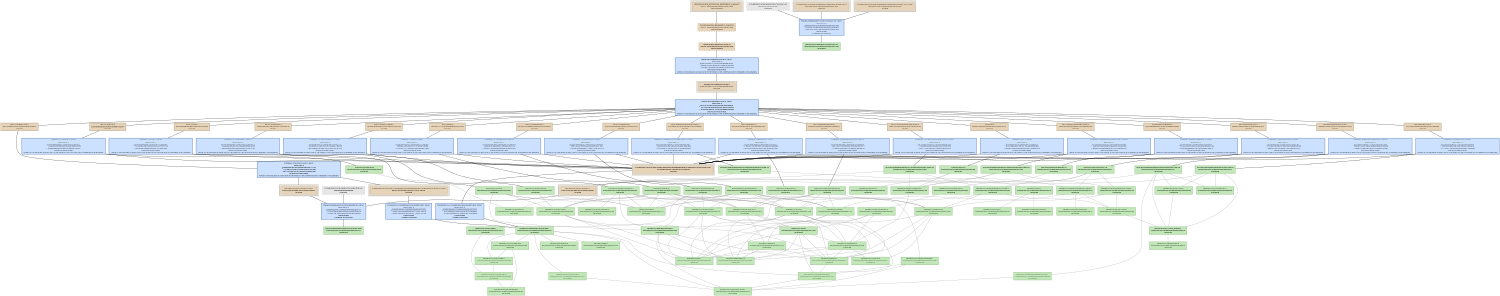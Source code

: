 digraph CredentialsCache {
   size = "10.000000,8.500000";
   concentrate = false;

   node [ shape = box, style = filled, color = "0.3 0.5 0.6", fillcolor = "0.3 0.2 0.9", fontname = "Monaco", fontsize = "9" ];
   n00001 [ label = "Default/libCredentialsCache.a\necda26668ec32179c65a4bebbfdb3abe\nMissing", color = "0.1 0.5 0.5", fillcolor = "0.1 0.2 0.9", peripheries = 3 ];
   n00002 [ label = "<CredentialsCache.build/Script-c7e069a1.sh>\nffffffffffffffffffffffffffffffff\nUnknown", color = "0.0 0.0 0.5", fillcolor = "0.0 0.0 0.9", style = "filled,dashed" ];
   n00003 [ label = "Resources/CredentialsCacheErrors.et\n0000000043975cdb0000000000001038\nUpToDate" ];
   n00004 [ label = "CredentialsCache.intermediates/CredentialsCacheErrors.h\n00fc20e1354c76899034c80293337a0f\nMissing", color = "0.1 0.5 0.5", fillcolor = "0.1 0.2 0.9", peripheries = 3 ];
   n00005 [ label = "CredentialsCache.intermediates/CredentialsCacheErrors.strings\n00fc20e1354c76899034c80293337a0f\nMissing", color = "0.1 0.5 0.5", fillcolor = "0.1 0.2 0.9", peripheries = 3 ];
   n00006 [ label = "<CredentialsCache.build/Script-ed52dfd9.sh>\nffffffffffffffffffffffffffffffff\nUnknown", color = "0.0 0.0 0.5", fillcolor = "0.0 0.0 0.9", style = "filled,dashed" ];
   n00007 [ label = "MachIPCImplementations/CCacheIPC.defs\n0000000043975cdb0000000000000212\nUpToDate" ];
   n00008 [ label = "DerivedSources/CCacheIPC.h\nb7b297de1d6dffb03e49ca69b5fb860a\nMissing", color = "0.1 0.5 0.5", fillcolor = "0.1 0.2 0.9", peripheries = 3 ];
   n00009 [ label = "DerivedSources/CCacheIPCUser.c\nb7b297de1d6dffb03e49ca69b5fb860a\nMissing", color = "0.1 0.5 0.5", fillcolor = "0.1 0.2 0.9", peripheries = 3 ];
   n00010 [ label = "ppc/CCacheIPCUser.o\n7801738dd160c9b18d5097f6b083bbe7\nMissing", color = "0.1 0.5 0.5", fillcolor = "0.1 0.2 0.9" ];
   n00011 [ label = "Headers/CredentialsCache.prefix.h\n0000000043975cdb0000000000000b15\nUpToDate" ];
   n00012 [ label = "CredentialsCache.prefix-cnibpageaotcgzcgknskwilxpyqx/CredentialsCache.prefix.h.gch\nde3a1964304fd976e64477495c1af706\nMissing", color = "0.1 0.5 0.5", fillcolor = "0.1 0.2 0.9", peripheries = 3 ];
   n00013 [ label = "ppc/CCacheUtil.o\n286ed5ee3dc050f68a75f88e8f1a5307\nMissing", color = "0.1 0.5 0.5", fillcolor = "0.1 0.2 0.9" ];
   n00014 [ label = "CredentialsCache.prefix-cwadnrbnhioeurcjfeqkkwwwoqbg/CredentialsCache.prefix.h.gch\n3ccb2fdbad30a3142ae0ca6707adfa6e\nMissing", color = "0.1 0.5 0.5", fillcolor = "0.1 0.2 0.9", peripheries = 3 ];
   n00015 [ label = "Sources/CCacheUtil.cp\n0000000043975cdb00000000000009fe\nUpToDate" ];
   n00016 [ label = "ppc/CCacheIterator.o\n963447126fbf86ecab443c0c6356f097\nMissing", color = "0.1 0.5 0.5", fillcolor = "0.1 0.2 0.9" ];
   n00017 [ label = "Sources/CCacheIterator.cp\n0000000043975cdb0000000000000b52\nUpToDate" ];
   n00018 [ label = "ppc/AbstractFactory.o\ndb06019fb75cdbb261f0ff2abfa41b16\nMissing", color = "0.1 0.5 0.5", fillcolor = "0.1 0.2 0.9" ];
   n00019 [ label = "Sources/AbstractFactory.cp\n0000000043975cdb0000000000000527\nUpToDate" ];
   n00020 [ label = "ppc/CCache2Compat.o\nda18dc4ef7899b5735514fb7367d12ed\nMissing", color = "0.1 0.5 0.5", fillcolor = "0.1 0.2 0.9" ];
   n00021 [ label = "Sources/CCache2Compat.cp\n0000000043975cdb000000000000625a\nUpToDate" ];
   n00022 [ label = "ppc/Context.o\nc8709cc131189ce65dffbfbe60627aa4\nMissing", color = "0.1 0.5 0.5", fillcolor = "0.1 0.2 0.9" ];
   n00023 [ label = "Sources/Context.cp\n0000000043975cdb0000000000002ef6\nUpToDate" ];
   n00024 [ label = "ppc/Credentials.o\n4f274caca9ce37aa3c706149a44e1e45\nMissing", color = "0.1 0.5 0.5", fillcolor = "0.1 0.2 0.9" ];
   n00025 [ label = "Sources/Credentials.cp\n0000000043975cdb0000000000001ea1\nUpToDate" ];
   n00026 [ label = "ppc/CredentialsIterator.o\n1f7aecfc5ce428e7749b896c28f4ea12\nMissing", color = "0.1 0.5 0.5", fillcolor = "0.1 0.2 0.9" ];
   n00027 [ label = "Sources/CredentialsIterator.cp\n0000000043975cdb0000000000000ca2\nUpToDate" ];
   n00028 [ label = "ppc/Data.o\nb04a6109d0906b380b9020c789436783\nMissing", color = "0.1 0.5 0.5", fillcolor = "0.1 0.2 0.9" ];
   n00029 [ label = "Sources/Data.cp\n0000000043975cdb0000000000000d28\nUpToDate" ];
   n00030 [ label = "ppc/FlattenCredentials.o\n4509488eebe431ce70b353eee780bff6\nMissing", color = "0.1 0.5 0.5", fillcolor = "0.1 0.2 0.9" ];
   n00031 [ label = "Sources/FlattenCredentials.cp\n0000000043975cdb0000000000003c65\nUpToDate" ];
   n00032 [ label = "ppc/CCacheString.o\naa6b09b4099524b8344a5291ff2f91ac\nMissing", color = "0.1 0.5 0.5", fillcolor = "0.1 0.2 0.9" ];
   n00033 [ label = "Sources/CCacheString.cp\n0000000043975cdb000000000000033d\nUpToDate" ];
   n00034 [ label = "ppc/CCacheDataMachIPCStubs.o\n90b717f3cf2820f07c9dac2a60c35ca5\nMissing", color = "0.1 0.5 0.5", fillcolor = "0.1 0.2 0.9" ];
   n00035 [ label = "MachIPCImplementations/CCacheDataMachIPCStubs.cp\n0000000043975cdb0000000000001d0f\nUpToDate" ];
   n00036 [ label = "ppc/ContextDataMachIPCStubs.o\ne327e08191b62647b3f1c2e5acd4eef6\nMissing", color = "0.1 0.5 0.5", fillcolor = "0.1 0.2 0.9" ];
   n00037 [ label = "MachIPCImplementations/ContextDataMachIPCStubs.cp\n0000000043975cdb00000000000022a6\nUpToDate" ];
   n00038 [ label = "ppc/CredsDataMachIPCStubs.o\neea62075e6b08a4d1ec1937bfe3e49d1\nMissing", color = "0.1 0.5 0.5", fillcolor = "0.1 0.2 0.9" ];
   n00039 [ label = "MachIPCImplementations/CredsDataMachIPCStubs.cp\n0000000043975cdb000000000000102a\nUpToDate" ];
   n00040 [ label = "ppc/InternalMachIPCStub.o\n7dad6f15a85e3b1822275da3d0c2ce85\nMissing", color = "0.1 0.5 0.5", fillcolor = "0.1 0.2 0.9" ];
   n00041 [ label = "MachIPCImplementations/InternalMachIPCStub.cp\n0000000043975cdb0000000000000579\nUpToDate" ];
   n00042 [ label = "ppc/MachIPCStub.o\n7571587f1863d5042866d25bc1a458b5\nMissing", color = "0.1 0.5 0.5", fillcolor = "0.1 0.2 0.9" ];
   n00043 [ label = "MachIPCImplementations/MachIPCStub.cp\n0000000043975cdb0000000000000c7f\nUpToDate" ];
   n00044 [ label = "ppc/CCacheVector.o\n73303c5899addd377f60a718ab1ac912\nMissing", color = "0.1 0.5 0.5", fillcolor = "0.1 0.2 0.9" ];
   n00045 [ label = "MacOSGlue/CCacheVector.cp\n0000000043975cdb000000000000375b\nUpToDate" ];
   n00046 [ label = "ppc/CCache.o\n495c8f2df9e0d6f88c096f7d7e3a9a9e\nMissing", color = "0.1 0.5 0.5", fillcolor = "0.1 0.2 0.9" ];
   n00047 [ label = "Sources/CCache.cp\n0000000043975cdb00000000000035ac\nUpToDate" ];
   n00048 [ label = "<Default/libCredentialsCache.a>\n33d7f710ce0efb39604fd507d2e7c00e\nDepsUpdated", color = "0.1 0.5 0.5", fillcolor = "0.1 0.2 0.9", style = "filled,dashed" ];
   n00049 [ label = "<postprocessing_dependency_collector>\n33d7f710ce0efb39604fd507d2e7c00e\nDepsUpdated", color = "0.1 0.5 0.5", fillcolor = "0.1 0.2 0.9", style = "filled,dashed" ];
   n00050 [ label = "<postprocessing_permissions_dependency_collector>\n33d7f710ce0efb39604fd507d2e7c00e\nDepsUpdated", color = "0.1 0.5 0.5", fillcolor = "0.1 0.2 0.9", peripheries = 3 ];
   n00051 [ label = "Headers/CCache.config.h\n0000000043975cdb0000000000000444\nUpToDate" ];
   n00052 [ label = "Headers/CCache.internal.h\n0000000043975cdb00000000000010e9\nUpToDate" ];
   n00053 [ label = "include/stddef.h\n0000000043765d7e0000000000003193\nUpToDate" ];
   n00054 [ label = "Kerberos/CredentialsCache.h\n0000000043975cdb0000000000004673\nUpToDate" ];
   n00055 [ label = "Kerberos/CredentialsCache2.h\n0000000043975cdb00000000000019c7\nUpToDate" ];
   n00056 [ label = "Headers/CCache.debug.h\n0000000043975cdb0000000000000a8d\nUpToDate" ];
   n00057 [ label = "Headers/Exception.h\n0000000043975cdb00000000000000e6\nUpToDate" ];
   n00058 [ label = "Headers/CCacheUtil.h\n0000000043975cdb0000000000000901\nUpToDate" ];
   n00059 [ label = "Headers/CCacheIterator.h\n0000000043975cdb00000000000007d1\nUpToDate" ];
   n00060 [ label = "Headers/Pointer.h\n0000000043975cdb0000000000000114\nUpToDate" ];
   n00061 [ label = "Headers/AbstractFactory.h\n0000000043975cdb00000000000003c5\nUpToDate" ];
   n00062 [ label = "Headers/Context.h\n0000000043975cdb000000000000113c\nUpToDate" ];
   n00063 [ label = "Headers/ConcreteFactory.h\n0000000043975cdb00000000000004ae\nUpToDate" ];
   n00064 [ label = "Headers/ContextDataMachIPCStubs.h\n0000000043975cdb0000000000000774\nUpToDate" ];
   n00065 [ label = "Headers/CCacheDataMachIPCStubs.h\n0000000043975cdb00000000000007da\nUpToDate" ];
   n00066 [ label = "Headers/CredsDataMachIPCStubs.h\n0000000043975cdb000000000000059a\nUpToDate" ];
   n00067 [ label = "Headers/CCache.config.mac.h\n0000000043975cdb0000000000000a66\nUpToDate" ];
   n00068 [ label = "Kerberos/KerberosDebug.h\n0000000043975cde0000000000000f40\nUpToDate" ];
   n00069 [ label = "Headers/Magic.h\n0000000043975cdb00000000000002bc\nUpToDate" ];
   n00070 [ label = "Headers/Internal.h\n0000000043975cdb0000000000000922\nUpToDate" ];
   n00071 [ label = "Headers/Internalize.h\n0000000043975cdb00000000000002f1\nUpToDate" ];
   n00072 [ label = "Headers/CCache.h\n0000000043975cdb0000000000001708\nUpToDate" ];
   n00073 [ label = "Headers/Credentials.h\n0000000043975cdb00000000000010b8\nUpToDate" ];
   n00074 [ label = "Headers/CCacheUtil.h\n0000000043975cdb0000000000000901\nUpToDate" ];
   n00075 [ label = "Headers/Context.h\n0000000043975cdb000000000000113c\nUpToDate" ];
   n00076 [ label = "Headers/AbstractFactory.h\n0000000043975cdb00000000000003c5\nUpToDate" ];
   n00077 [ label = "Headers/SharedStaticData.h\n0000000043975cdb000000000000067c\nUpToDate" ];
   n00078 [ label = "Headers/MachIPCStub.h\n0000000043975cdb00000000000026ab\nUpToDate" ];
   n00079 [ label = "Kerberos/mach_client_utilities.h\n0000000043975cde0000000000000d10\nUpToDate" ];
   n00080 [ label = "Kerberos/LoginSessions.h\n0000000043975cde000000000000083f\nUpToDate" ];
   n00081 [ label = "Headers/CCache.h\n0000000043975cdb0000000000001708\nUpToDate" ];
   n00082 [ label = "Headers/Credentials.h\n0000000043975cdb00000000000010b8\nUpToDate" ];
   n00083 [ label = "Headers/CCache2Compat.h\n0000000043975cdb0000000000000106\nUpToDate" ];
   n00084 [ label = "Headers/CCacheString.h\n0000000043975cdb00000000000003d8\nUpToDate" ];
   n00085 [ label = "Headers/CredentialsIterator.h\n0000000043975cdb00000000000007d6\nUpToDate" ];
   n00086 [ label = "Headers/Data.h\n0000000043975cdb0000000000000918\nUpToDate" ];
   n00087 [ label = "Headers/Allocators.h\n0000000043975cdb0000000000000d15\nUpToDate" ];
   n00088 [ label = "Headers/FlattenCredentials.h\n0000000043975cdb000000000000073d\nUpToDate" ];
   n00089 [ label = "Headers/Allocators.h\n0000000043975cdb0000000000000d15\nUpToDate" ];
   n00090 [ label = "Headers/Implementations.h\n0000000043975cdb00000000000003d5\nUpToDate" ];
   n00091 [ label = "Kerberos/CredentialsCacheInternal.h\n0000000043975cdb0000000000000868\nUpToDate" ];
   n00092 [ label = "Headers/CCache.MachIPC.h\n0000000043975cdb0000000000000c03\nUpToDate" ];
   n00093 [ label = "Headers/MachIPCStub.h\n0000000043975cdb00000000000026ab\nUpToDate" ];
   n00094 [ label = "Headers/CCache.config.h\n0000000043975cdb0000000000000444\nUpToDate" ];
   n00095 [ label = "Headers/CCacheVectorPrivate.h\n0000000043975cdb000000000000184c\nUpToDate" ];

   node [ shape = box, style = "filled,bold", color = "0.7 0.5 0.7", fillcolor = "0.7 0.2 1.0", fontname = "Monaco", fontsize = "9" ];
   c00001 [ label = "PhaseScriptExecution Script-c7e069a1.sh <wt:4>\nwaitCount: 0\n0000000043975cdb0000000000001038\n^ 00fc20e176db2a529034c80293336a37\n= 00fc20e1354c76899034c80293337a0f\nNeedsToRun\n2 outputs are missing", color = "0.6 0.5 0.7", fillcolor = "0.6 0.2 1.0" ];
   c00002 [ label = "PhaseScriptExecution Script-ed52dfd9.sh <wt:4>\nwaitCount: 0\n0000000043975cdb0000000000000212\n^ b7b297de5efaa36b3e49ca69b5fb8418\n= b7b297de1d6dffb03e49ca69b5fb860a\nNeedsToRun\n2 outputs are missing", color = "0.6 0.5 0.7", fillcolor = "0.6 0.2 1.0" ];
   c00003 [ label = "CompileC CCacheIPCUser.o <wt:4>\nwaitCount: 0\n69888eba2d2226c6d80dbd20e9e1710c\n^ 1189fd37fc42ef77555d2ad65962caeb\n= 7801738dd160c9b18d5097f6b083bbe7\nIndirectlyNeedsToRun\nNeeds to run because at least one of the inputs to the command are scheduled to be updated.", color = "0.6 0.5 0.7", fillcolor = "0.6 0.2 1.0" ];
   c00004 [ label = "ProcessPCH CredentialsCache.prefix.h.gch <wt:3>\nwaitCount: 0\n0000000000e101a000000000000070f0\n^ de3a196430aed8d6e64477495c1a87f6\n= de3a1964304fd976e64477495c1af706\nNeedsToRun\n1 output is missing", color = "0.6 0.5 0.7", fillcolor = "0.6 0.2 1.0" ];
   c00005 [ label = "CompileC CCacheUtil.o <wt:4>\nwaitCount: 0\n3ccb2fdbad30a3142ae0ca6707adfa91\n^ 14a5fa3590f0f3e2a09532e988b7a996\n= 286ed5ee3dc050f68a75f88e8f1a5307\nIndirectlyNeedsToRun\nNeeds to run because at least one of the inputs to the command are scheduled to be updated.", color = "0.6 0.5 0.7", fillcolor = "0.6 0.2 1.0" ];
   c00006 [ label = "ProcessPCH++ CredentialsCache.prefix.h.gch <wt:3>\nwaitCount: 0\n0000000000e101a000000000000070f0\n^ 3ccb2fdbadd1a2b42ae0ca6707ad8a9e\n= 3ccb2fdbad30a3142ae0ca6707adfa6e\nNeedsToRun\n1 output is missing", color = "0.6 0.5 0.7", fillcolor = "0.6 0.2 1.0" ];
   c00007 [ label = "CompileC CCacheIterator.o <wt:4>\nwaitCount: 0\n3ccb2fdbad30a3142ae0ca6707aded85\n^ aaff68c9c28f25f881a4f66b64fb1d12\n= 963447126fbf86ecab443c0c6356f097\nIndirectlyNeedsToRun\nNeeds to run because at least one of the inputs to the command are scheduled to be updated.", color = "0.6 0.5 0.7", fillcolor = "0.6 0.2 1.0" ];
   c00008 [ label = "CompileC AbstractFactory.o <wt:4>\nwaitCount: 0\n3ccb2fdbeea7ffcf2ae0ca6707ad978c\n^ e7cd2e4459fb247d4b10354db8098c9a\n= db06019fb75cdbb261f0ff2abfa41b16\nIndirectlyNeedsToRun\nNeeds to run because at least one of the inputs to the command are scheduled to be updated.", color = "0.6 0.5 0.7", fillcolor = "0.6 0.2 1.0" ];
   c00009 [ label = "CompileC CCache2Compat.o <wt:4>\nwaitCount: 0\n3ccb2fdbeea7ffcf2ae0ca6707add114\n^ e6d3f395192e64981fb185d031d0c3f9\n= da18dc4ef7899b5735514fb7367d12ed\nIndirectlyNeedsToRun\nNeeds to run because at least one of the inputs to the command are scheduled to be updated.", color = "0.6 0.5 0.7", fillcolor = "0.6 0.2 1.0" ];
   c00010 [ label = "CompileC Context.o <wt:4>\nwaitCount: 0\n3ccb2fdbad30a3142ae0ca6707adc526\n^ f4bbb31a9c283ff2771f75d967cfbf82\n= c8709cc131189ce65dffbfbe60627aa4\nIndirectlyNeedsToRun\nNeeds to run because at least one of the inputs to the command are scheduled to be updated.", color = "0.6 0.5 0.7", fillcolor = "0.6 0.2 1.0" ];
   c00011 [ label = "CompileC Credentials.o <wt:4>\nwaitCount: 0\n3ccb2fdbad30a3142ae0ca6707adf0fc\n^ 73ec637704fe94be1690ab2ea3e3eeb9\n= 4f274caca9ce37aa3c706149a44e1e45\nIndirectlyNeedsToRun\nNeeds to run because at least one of the inputs to the command are scheduled to be updated.", color = "0.6 0.5 0.7", fillcolor = "0.6 0.2 1.0" ];
   c00012 [ label = "CompileC CredentialsIterator.o <wt:4>\nwaitCount: 0\n3ccb2fdbad30a3142ae0ca6707ade363\n^ 23b1c327f1d48bf35e7b430b2f590971\n= 1f7aecfc5ce428e7749b896c28f4ea12\nIndirectlyNeedsToRun\nNeeds to run because at least one of the inputs to the command are scheduled to be updated.", color = "0.6 0.5 0.7", fillcolor = "0.6 0.2 1.0" ];
   c00013 [ label = "CompileC Data.o <wt:4>\nwaitCount: 0\n3ccb2fdbeea7ffcf2ae0ca6707adb5d4\n^ 8c814ed23e3794f72170eaa08eeed257\n= b04a6109d0906b380b9020c789436783\nIndirectlyNeedsToRun\nNeeds to run because at least one of the inputs to the command are scheduled to be updated.", color = "0.6 0.5 0.7", fillcolor = "0.6 0.2 1.0" ];
   c00014 [ label = "CompileC FlattenCredentials.o <wt:4>\nwaitCount: 0\n3ccb2fdbeea7ffcf2ae0ca6707ad8e54\n^ 79c267550543ce015a539989e02d31a2\n= 4509488eebe431ce70b353eee780bff6\nIndirectlyNeedsToRun\nNeeds to run because at least one of the inputs to the command are scheduled to be updated.", color = "0.6 0.5 0.7", fillcolor = "0.6 0.2 1.0" ];
   c00015 [ label = "CompileC CCacheString.o <wt:4>\nwaitCount: 0\n3ccb2fdbad30a3142ae0ca6707adad44\n^ 96a0266fa4a587ac1eaa98f6f8823ce8\n= aa6b09b4099524b8344a5291ff2f91ac\nIndirectlyNeedsToRun\nNeeds to run because at least one of the inputs to the command are scheduled to be updated.", color = "0.6 0.5 0.7", fillcolor = "0.6 0.2 1.0" ];
   c00016 [ label = "CompileC CCacheDataMachIPCStubs.o <wt:4>\nwaitCount: 0\n8b79b805f3ca007f14a9000eb256130d\n^ 1bceaff63ce2208f6834ac24d2954fa8\n= 90b717f3cf2820f07c9dac2a60c35ca5\nIndirectlyNeedsToRun\nNeeds to run because at least one of the inputs to the command are scheduled to be updated.", color = "0.6 0.5 0.7", fillcolor = "0.6 0.2 1.0" ];
   c00017 [ label = "CompileC ContextDataMachIPCStubs.o <wt:4>\nwaitCount: 0\n8b79b805b05d5ca414a9000eb2563ba9\n^ 685e588421eb7ae3a758c2eb1e82d55f\n= e327e08191b62647b3f1c2e5acd4eef6\nIndirectlyNeedsToRun\nNeeds to run because at least one of the inputs to the command are scheduled to be updated.", color = "0.6 0.5 0.7", fillcolor = "0.6 0.2 1.0" ];
   c00018 [ label = "CompileC CredsDataMachIPCStubs.o <wt:4>\nwaitCount: 0\n8b79b805b05d5ca414a9000eb2564d6d\n^ 65df987056edd6e90a6893754c6804bc\n= eea62075e6b08a4d1ec1937bfe3e49d1\nIndirectlyNeedsToRun\nNeeds to run because at least one of the inputs to the command are scheduled to be updated.", color = "0.6 0.5 0.7", fillcolor = "0.6 0.2 1.0" ];
   c00019 [ label = "CompileC InternalMachIPCStub.o <wt:4>\nwaitCount: 0\n8b79b805f3ca007f14a9000eb2561dae\n^ f6d4d7105b943b67368e5dad6294d32b\n= 7dad6f15a85e3b1822275da3d0c2ce85\nIndirectlyNeedsToRun\nNeeds to run because at least one of the inputs to the command are scheduled to be updated.", color = "0.6 0.5 0.7", fillcolor = "0.6 0.2 1.0" ];
   c00020 [ label = "CompileC MachIPCStub.o <wt:4>\nwaitCount: 0\n8b79b805f3ca007f14a9000eb2565ab3\n^ fe08e07aeba9d57b3ccfd25573f20206\n= 7571587f1863d5042866d25bc1a458b5\nIndirectlyNeedsToRun\nNeeds to run because at least one of the inputs to the command are scheduled to be updated.", color = "0.6 0.5 0.7", fillcolor = "0.6 0.2 1.0" ];
   c00021 [ label = "CompileC CCacheVector.o <wt:4>\nwaitCount: 0\n3ccb2fdbad30a3112ae0ca6707add62e\n^ 4ffb1383349d7e2655806d7facb71f3c\n= 73303c5899addd377f60a718ab1ac912\nIndirectlyNeedsToRun\nNeeds to run because at least one of the inputs to the command are scheduled to be updated.", color = "0.6 0.5 0.7", fillcolor = "0.6 0.2 1.0" ];
   c00022 [ label = "CompileC CCache.o <wt:4>\nwaitCount: 0\n3ccb2fdbad30a3142ae0ca6707adddae\n^ 7597a0f654d075eca6e9a51a79974730\n= 495c8f2df9e0d6f88c096f7d7e3a9a9e\nIndirectlyNeedsToRun\nNeeds to run because at least one of the inputs to the command are scheduled to be updated.", color = "0.6 0.5 0.7", fillcolor = "0.6 0.2 1.0" ];
   c00023 [ label = "Libtool libCredentialsCache.a <wt:4>\nwaitCount: 0\nafc6731a5d47cb828a382fe35e4de898\n^ 431c557cd384eafb4c626408e196d226\n= ecda26668ec32179c65a4bebbfdb3abe\nIndirectlyNeedsToRun\nNeeds to run because at least one of the inputs to the command are scheduled to be updated.", color = "0.6 0.5 0.7", fillcolor = "0.6 0.2 1.0" ];
   c00024 [ label = "Ranlib libCredentialsCache.a <wt:9>\nwaitCount: 0\necda26668ec32179c65a4bebbfdb3abe\n^ df0dd17640cdda40a6159eec6d3cfab0\n= 33d7f710ce0efb39604fd507d2e7c00e\nIndirectlyNeedsToRun\nNeeds to run because at least one of the inputs to the command are scheduled to be updated.", color = "0.6 0.5 0.7", fillcolor = "0.6 0.2 1.0" ];

   edge [ style = solid, color = black, arrowhead = none, arrowtail = normal ];
   n00001 -> { c00023 };
   n00002 -> { c00001 };
   n00004 -> { c00001 };
   n00005 -> { c00001 };
   n00006 -> { c00002 };
   n00008 -> { c00002 };
   n00009 -> { c00002 };
   n00010 -> { c00003 };
   n00012 -> { c00004 };
   n00013 -> { c00005 };
   n00014 -> { c00006 };
   n00016 -> { c00007 };
   n00018 -> { c00008 };
   n00020 -> { c00009 };
   n00022 -> { c00010 };
   n00024 -> { c00011 };
   n00026 -> { c00012 };
   n00028 -> { c00013 };
   n00030 -> { c00014 };
   n00032 -> { c00015 };
   n00034 -> { c00016 };
   n00036 -> { c00017 };
   n00038 -> { c00018 };
   n00040 -> { c00019 };
   n00042 -> { c00020 };
   n00044 -> { c00021 };
   n00046 -> { c00022 };
   n00048 -> { c00024 };
   n00049 -> { n00048 };
   n00050 -> { n00049 };
   c00001 -> { n00003 };
   c00002 -> { n00007 };
   c00003 -> { n00012 n00009 };
   c00004 -> { n00011 };
   c00005 -> { n00014 n00015 };
   c00006 -> { n00011 };
   c00007 -> { n00014 n00017 };
   c00008 -> { n00014 n00019 };
   c00009 -> { n00014 n00021 };
   c00010 -> { n00014 n00023 };
   c00011 -> { n00014 n00025 };
   c00012 -> { n00014 n00027 };
   c00013 -> { n00014 n00029 };
   c00014 -> { n00014 n00031 };
   c00015 -> { n00014 n00033 };
   c00016 -> { n00014 n00035 };
   c00017 -> { n00014 n00037 };
   c00018 -> { n00014 n00039 };
   c00019 -> { n00014 n00041 };
   c00020 -> { n00014 n00043 };
   c00021 -> { n00014 n00045 };
   c00022 -> { n00014 n00047 };
   c00023 -> { n00010 n00013 n00016 n00018 n00020 n00022 n00024 n00026 n00028 n00030 n00032 n00034 n00036 n00038 n00040 n00042 n00044 n00046 };
   c00024 -> { n00001 };

   edge [ style = solid, color = gray60, arrowhead = none, arrowtail = normal ];
   n00011 -> { n00051 n00052 n00053 n00054 n00055 n00056 n00057 };
   n00015 -> { n00058 };
   n00017 -> { n00059 n00060 n00061 n00062 };
   n00019 -> { n00063 n00064 n00065 n00066 };
   n00021 -> { n00083 n00081 n00059 n00084 n00060 n00085 n00061 };
   n00023 -> { n00061 n00062 n00084 n00081 n00060 n00059 n00058 };
   n00025 -> { n00082 n00060 n00061 };
   n00027 -> { n00085 n00060 n00082 n00081 n00061 n00062 };
   n00029 -> { n00086 n00087 n00088 };
   n00031 -> { n00088 };
   n00033 -> { n00084 n00060 };
   n00035 -> { n00088 n00065 n00008 };
   n00037 -> { n00064 n00008 };
   n00039 -> { n00066 n00088 n00008 };
   n00041 -> { n00079 n00091 n00092 n00093 n00008 };
   n00043 -> { n00093 n00092 n00008 n00079 };
   n00045 -> { n00094 n00095 n00062 n00081 n00082 n00085 n00059 n00084 };
   n00047 -> { n00081 n00084 n00085 n00060 };
   n00051 -> { n00067 };
   n00052 -> { n00054 };
   n00055 -> { n00054 };
   n00056 -> { n00051 n00068 };
   n00059 -> { n00069 n00070 n00071 n00072 };
   n00061 -> { n00075 n00072 n00073 };
   n00062 -> { n00071 n00070 n00069 };
   n00063 -> { n00076 };
   n00064 -> { n00062 n00077 n00078 };
   n00065 -> { n00081 n00082 n00078 };
   n00066 -> { n00082 n00078 };
   n00067 -> { n00068 };
   n00070 -> { n00055 };
   n00072 -> { n00073 n00071 n00070 n00069 n00055 };
   n00073 -> { n00074 n00071 n00070 n00069 };
   n00075 -> { n00071 n00070 n00069 };
   n00076 -> { n00075 n00072 n00073 };
   n00078 -> { n00079 };
   n00079 -> { n00080 };
   n00081 -> { n00073 n00071 n00070 n00069 n00055 };
   n00082 -> { n00074 n00071 n00070 n00069 };
   n00084 -> { n00069 n00070 n00071 };
   n00085 -> { n00054 n00069 n00070 n00071 };
   n00086 -> { n00089 n00090 };
   n00088 -> { n00073 };
   n00091 -> { n00054 };
   n00093 -> { n00079 };
   n00094 -> { n00067 };
   n00095 -> { n00054 n00055 };
}
